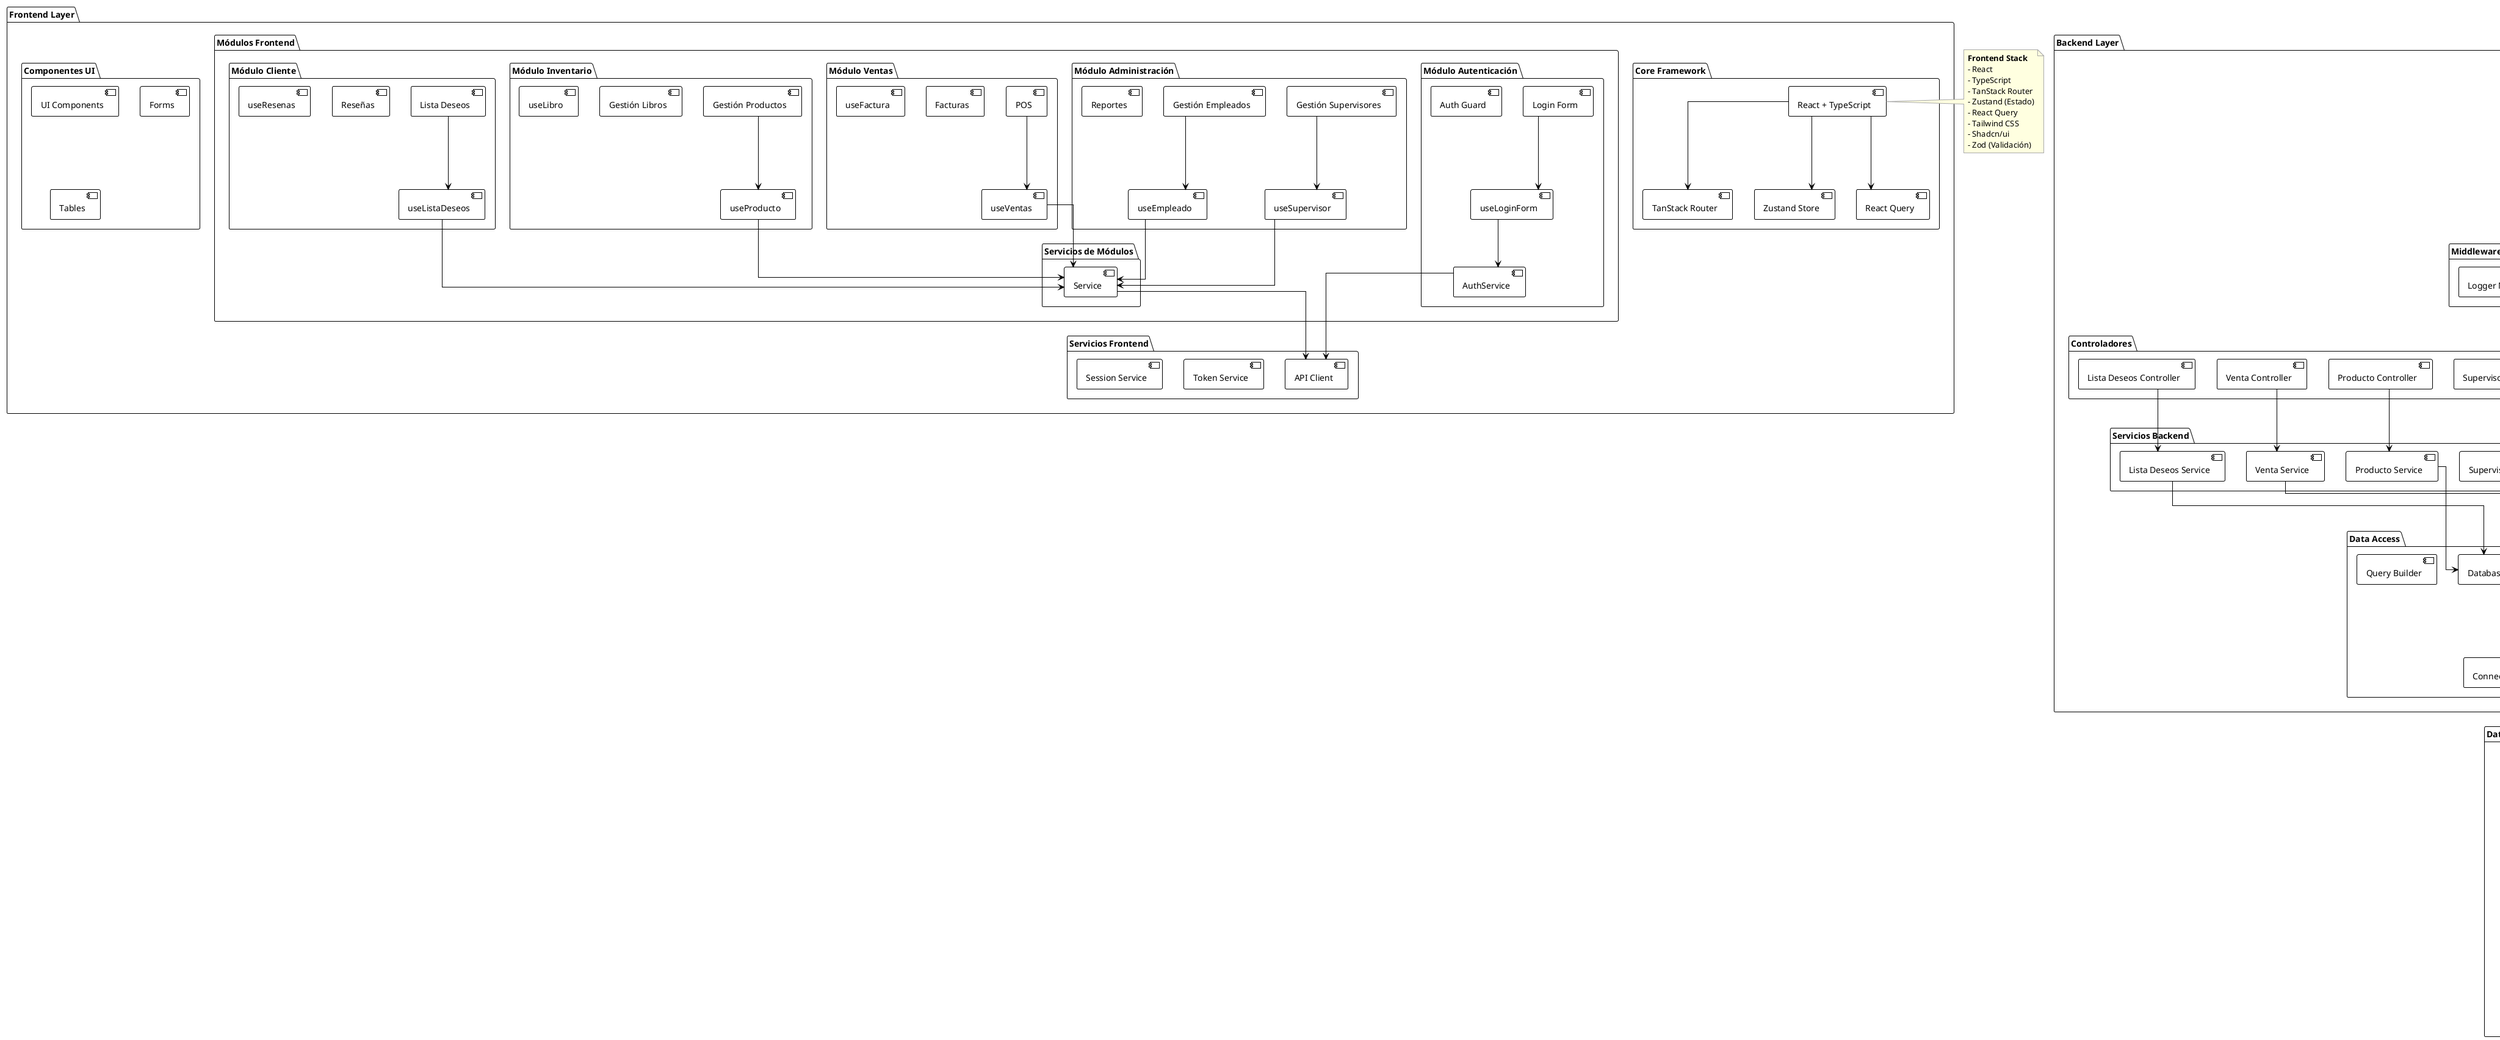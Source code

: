 @startuml Diagrama_Componentes_Libreria_Don_Hector

!theme plain
skinparam componentStyle uml2
skinparam linetype ortho
skinparam BackgroundColor white
skinparam note {
    BackgroundColor LightYellow
    BorderColor DarkGray
}

skinparam package {
    BackgroundColor white
    BorderColor black
    FontStyle bold
}

' FRONTEND LAYER
package "Frontend Layer" {
    package "Core Framework" {
        [React + TypeScript] as ReactCore
        [TanStack Router] as Router
        [Zustand Store] as Store
        [React Query] as QueryClient
    }

    package "Módulos Frontend" {
        package "Módulo Autenticación" {
            [Login Form] as LoginForm
            [Auth Guard] as AuthGuard
            [useLoginForm] as LoginHook
            [AuthService] as AuthService
        }

        package "Módulo Administración" {
            [Gestión Supervisores] as SupervisorMgmt
            [Gestión Empleados] as EmployeeMgmt
            [Reportes] as Reports
            [useSupervisor] as SupervisorHook
            [useEmpleado] as EmpleadoHook
        }

        package "Módulo Ventas" {
            [POS] as POSSystem
            [Facturas] as Invoices
            [useVentas] as VentasHook
            [useFactura] as FacturaHook
        }

        package "Módulo Inventario" {
            [Gestión Productos] as ProductMgmt
            [Gestión Libros] as BookMgmt
            [useProducto] as ProductHook
            [useLibro] as LibroHook
        }

        package "Módulo Cliente" {
            [Lista Deseos] as Wishlist
            [Reseñas] as Reviews
            [useListaDeseos] as WishlistHook
            [useResenas] as ReviewHook
        }
        
        package "Servicios de Módulos"{
            [Service] as Service
        }
    }

    package "Servicios Frontend" {
        [API Client] as APIClient
        [Token Service] as TokenService
        [Session Service] as SessionService
    }

    package "Componentes UI" {
        [UI Components] as UIComponents
        [Forms] as Forms
        [Tables] as Tables
    }
}

' BACKEND LAYER
package "Backend Layer" {
    package "API Gateway" {
        [Express Server] as ExpressServer
        [Route Handler] as RouteHandler
        [Error Handler] as ErrorHandler
    }

    package "Middleware" {
        [Auth Middleware] as AuthMiddleware
        [Validation Middleware] as ValidationMiddleware
        [Logger Middleware] as LoggerMiddleware
    }

    package "Controladores" {
        [Usuario Controller] as UsuarioCtrl
        [Empleado Controller] as EmpleadoCtrl
        [Supervisor Controller] as SupervisorCtrl
        [Producto Controller] as ProductoCtrl
        [Venta Controller] as VentaCtrl
        [Lista Deseos Controller] as ListaDeseosCtrl
    }

    package "Servicios Backend" {
        [Usuario Service] as UsuarioSvc
        [Empleado Service] as EmpleadoSvc
        [Supervisor Service] as SupervisorSvc
        [Producto Service] as ProductoSvc
        [Venta Service] as VentaSvc
        [Lista Deseos Service] as ListaDeseosSvc
    }

    package "Data Access" {
        [Database Manager] as DBManager
        [Query Builder] as QueryBuilder
        [Connection Pool] as Pool
    }
}

' DATABASE LAYER
package "Database Layer" {
    database "PostgreSQL" {
        package "Tablas Core" {
            [Usuarios] as UsersTbl
            [Empleados] as EmpleadosTbl
            [Supervisores] as SupervisoresTbl
            [Productos] as ProductosTbl
            [Libros] as LibrosTbl
            [Ventas] as VentasTbl
            [Facturas] as FacturasTbl
            [Lista_Deseos] as ListaDeseosTbl
            [Detalle_Lista_Deseos] as DetalleListaDeseosTbl
            [Comentarios] as ComentariosTbl
            [Metodo_Pago] as MetodoPagoTbl
        }
    }
}

' RELACIONES PRINCIPALES
' Frontend Core
ReactCore --> Router
ReactCore --> Store
ReactCore --> QueryClient

' Frontend Modules a Servicios
LoginForm --> LoginHook
LoginHook --> AuthService
AuthService --> APIClient

SupervisorMgmt --> SupervisorHook
EmployeeMgmt --> EmpleadoHook
POSSystem --> VentasHook
ProductMgmt --> ProductHook
Wishlist --> WishlistHook
EmpleadoHook --> Service
VentasHook --> Service
SupervisorHook --> Service
ProductHook --> Service
WishlistHook --> Service
Service --> APIClient

' Backend Flow
ExpressServer --> RouteHandler
RouteHandler --> AuthMiddleware
AuthMiddleware --> UsuarioCtrl

UsuarioCtrl --> UsuarioSvc
EmpleadoCtrl --> EmpleadoSvc
SupervisorCtrl --> SupervisorSvc
ProductoCtrl --> ProductoSvc
VentaCtrl --> VentaSvc
ListaDeseosCtrl --> ListaDeseosSvc

' Database Access
UsuarioSvc --> DBManager
EmpleadoSvc --> DBManager
SupervisorSvc --> DBManager
ProductoSvc --> DBManager
VentaSvc --> DBManager
ListaDeseosSvc --> DBManager

DBManager --> Pool
Pool --> PostgreSQL

' NOTAS TECNOLÓGICAS
note right of ReactCore
**Frontend Stack**
- React
- TypeScript 
- TanStack Router
- Zustand (Estado)
- React Query
- Tailwind CSS
- Shadcn/ui
- Zod (Validación)
end note

note right of ExpressServer
**Backend Stack**
- Node.js
- Express
- TypeScript
- JWT Auth
- Joi Validation
- Winston Logger
- pg (PostgreSQL)
end note

note left of DBManager
**Patrones Implementados**
- Repository Pattern
- Service Layer
- Factory Pattern
- Singleton
- MVC
- HOC (Frontend)
- Custom Hooks
- Provider Pattern
end note

@enduml